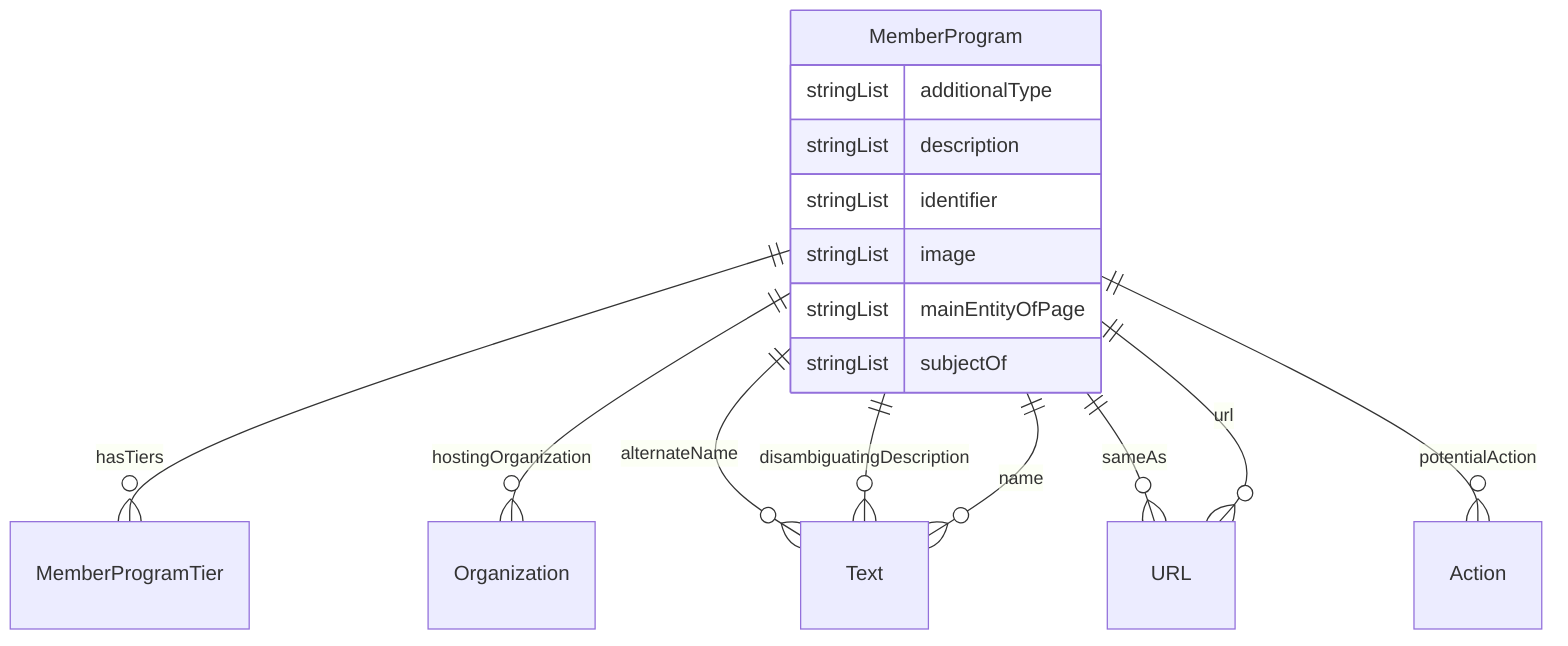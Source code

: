 erDiagram
MemberProgram {
    stringList additionalType  
    stringList description  
    stringList identifier  
    stringList image  
    stringList mainEntityOfPage  
    stringList subjectOf  
}

MemberProgram ||--}o MemberProgramTier : "hasTiers"
MemberProgram ||--}o Organization : "hostingOrganization"
MemberProgram ||--}o Text : "alternateName"
MemberProgram ||--}o Text : "disambiguatingDescription"
MemberProgram ||--}o Text : "name"
MemberProgram ||--}o URL : "sameAs"
MemberProgram ||--}o Action : "potentialAction"
MemberProgram ||--}o URL : "url"